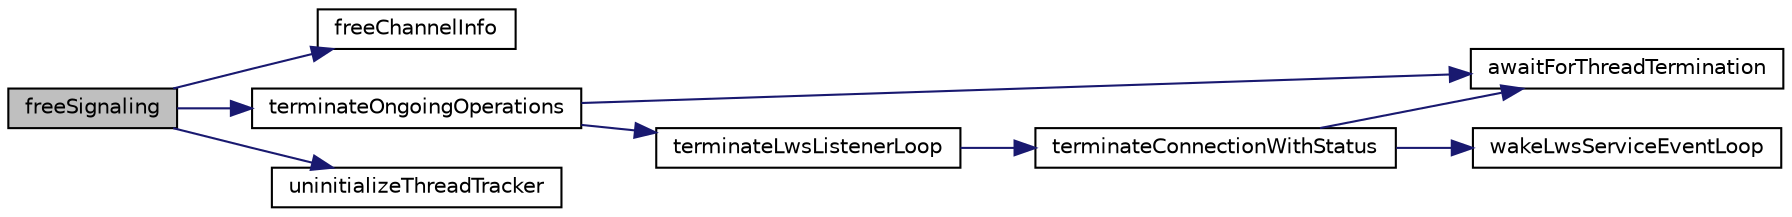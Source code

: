 digraph "freeSignaling"
{
 // LATEX_PDF_SIZE
  edge [fontname="Helvetica",fontsize="10",labelfontname="Helvetica",labelfontsize="10"];
  node [fontname="Helvetica",fontsize="10",shape=record];
  rankdir="LR";
  Node1 [label="freeSignaling",height=0.2,width=0.4,color="black", fillcolor="grey75", style="filled", fontcolor="black",tooltip=" "];
  Node1 -> Node2 [color="midnightblue",fontsize="10",style="solid",fontname="Helvetica"];
  Node2 [label="freeChannelInfo",height=0.2,width=0.4,color="black", fillcolor="white", style="filled",URL="$ChannelInfo_8c.html#a8905e3a1f13ab3a638df50f03ab30bd8",tooltip=" "];
  Node1 -> Node3 [color="midnightblue",fontsize="10",style="solid",fontname="Helvetica"];
  Node3 [label="terminateOngoingOperations",height=0.2,width=0.4,color="black", fillcolor="white", style="filled",URL="$Signaling_8c.html#ae56c0bb01cc41a1566687dd26dac4248",tooltip=" "];
  Node3 -> Node4 [color="midnightblue",fontsize="10",style="solid",fontname="Helvetica"];
  Node4 [label="awaitForThreadTermination",height=0.2,width=0.4,color="black", fillcolor="white", style="filled",URL="$Signaling_8c.html#a653edfffd5d129d08f5971d91f16fc5e",tooltip=" "];
  Node3 -> Node5 [color="midnightblue",fontsize="10",style="solid",fontname="Helvetica"];
  Node5 [label="terminateLwsListenerLoop",height=0.2,width=0.4,color="black", fillcolor="white", style="filled",URL="$LwsApiCalls_8c.html#ac8ef143a573f3b4ae83bd3ad0eb9fd6f",tooltip=" "];
  Node5 -> Node6 [color="midnightblue",fontsize="10",style="solid",fontname="Helvetica"];
  Node6 [label="terminateConnectionWithStatus",height=0.2,width=0.4,color="black", fillcolor="white", style="filled",URL="$LwsApiCalls_8c.html#ae7928b7a5bf47cbdf2ccf753f1c1e8df",tooltip=" "];
  Node6 -> Node4 [color="midnightblue",fontsize="10",style="solid",fontname="Helvetica"];
  Node6 -> Node7 [color="midnightblue",fontsize="10",style="solid",fontname="Helvetica"];
  Node7 [label="wakeLwsServiceEventLoop",height=0.2,width=0.4,color="black", fillcolor="white", style="filled",URL="$LwsApiCalls_8c.html#a116aedb04e1b2e3c920d5b181477b11a",tooltip=" "];
  Node1 -> Node8 [color="midnightblue",fontsize="10",style="solid",fontname="Helvetica"];
  Node8 [label="uninitializeThreadTracker",height=0.2,width=0.4,color="black", fillcolor="white", style="filled",URL="$Signaling_8c.html#a344d07546bffa0b00dd4282b46e95b75",tooltip=" "];
}
